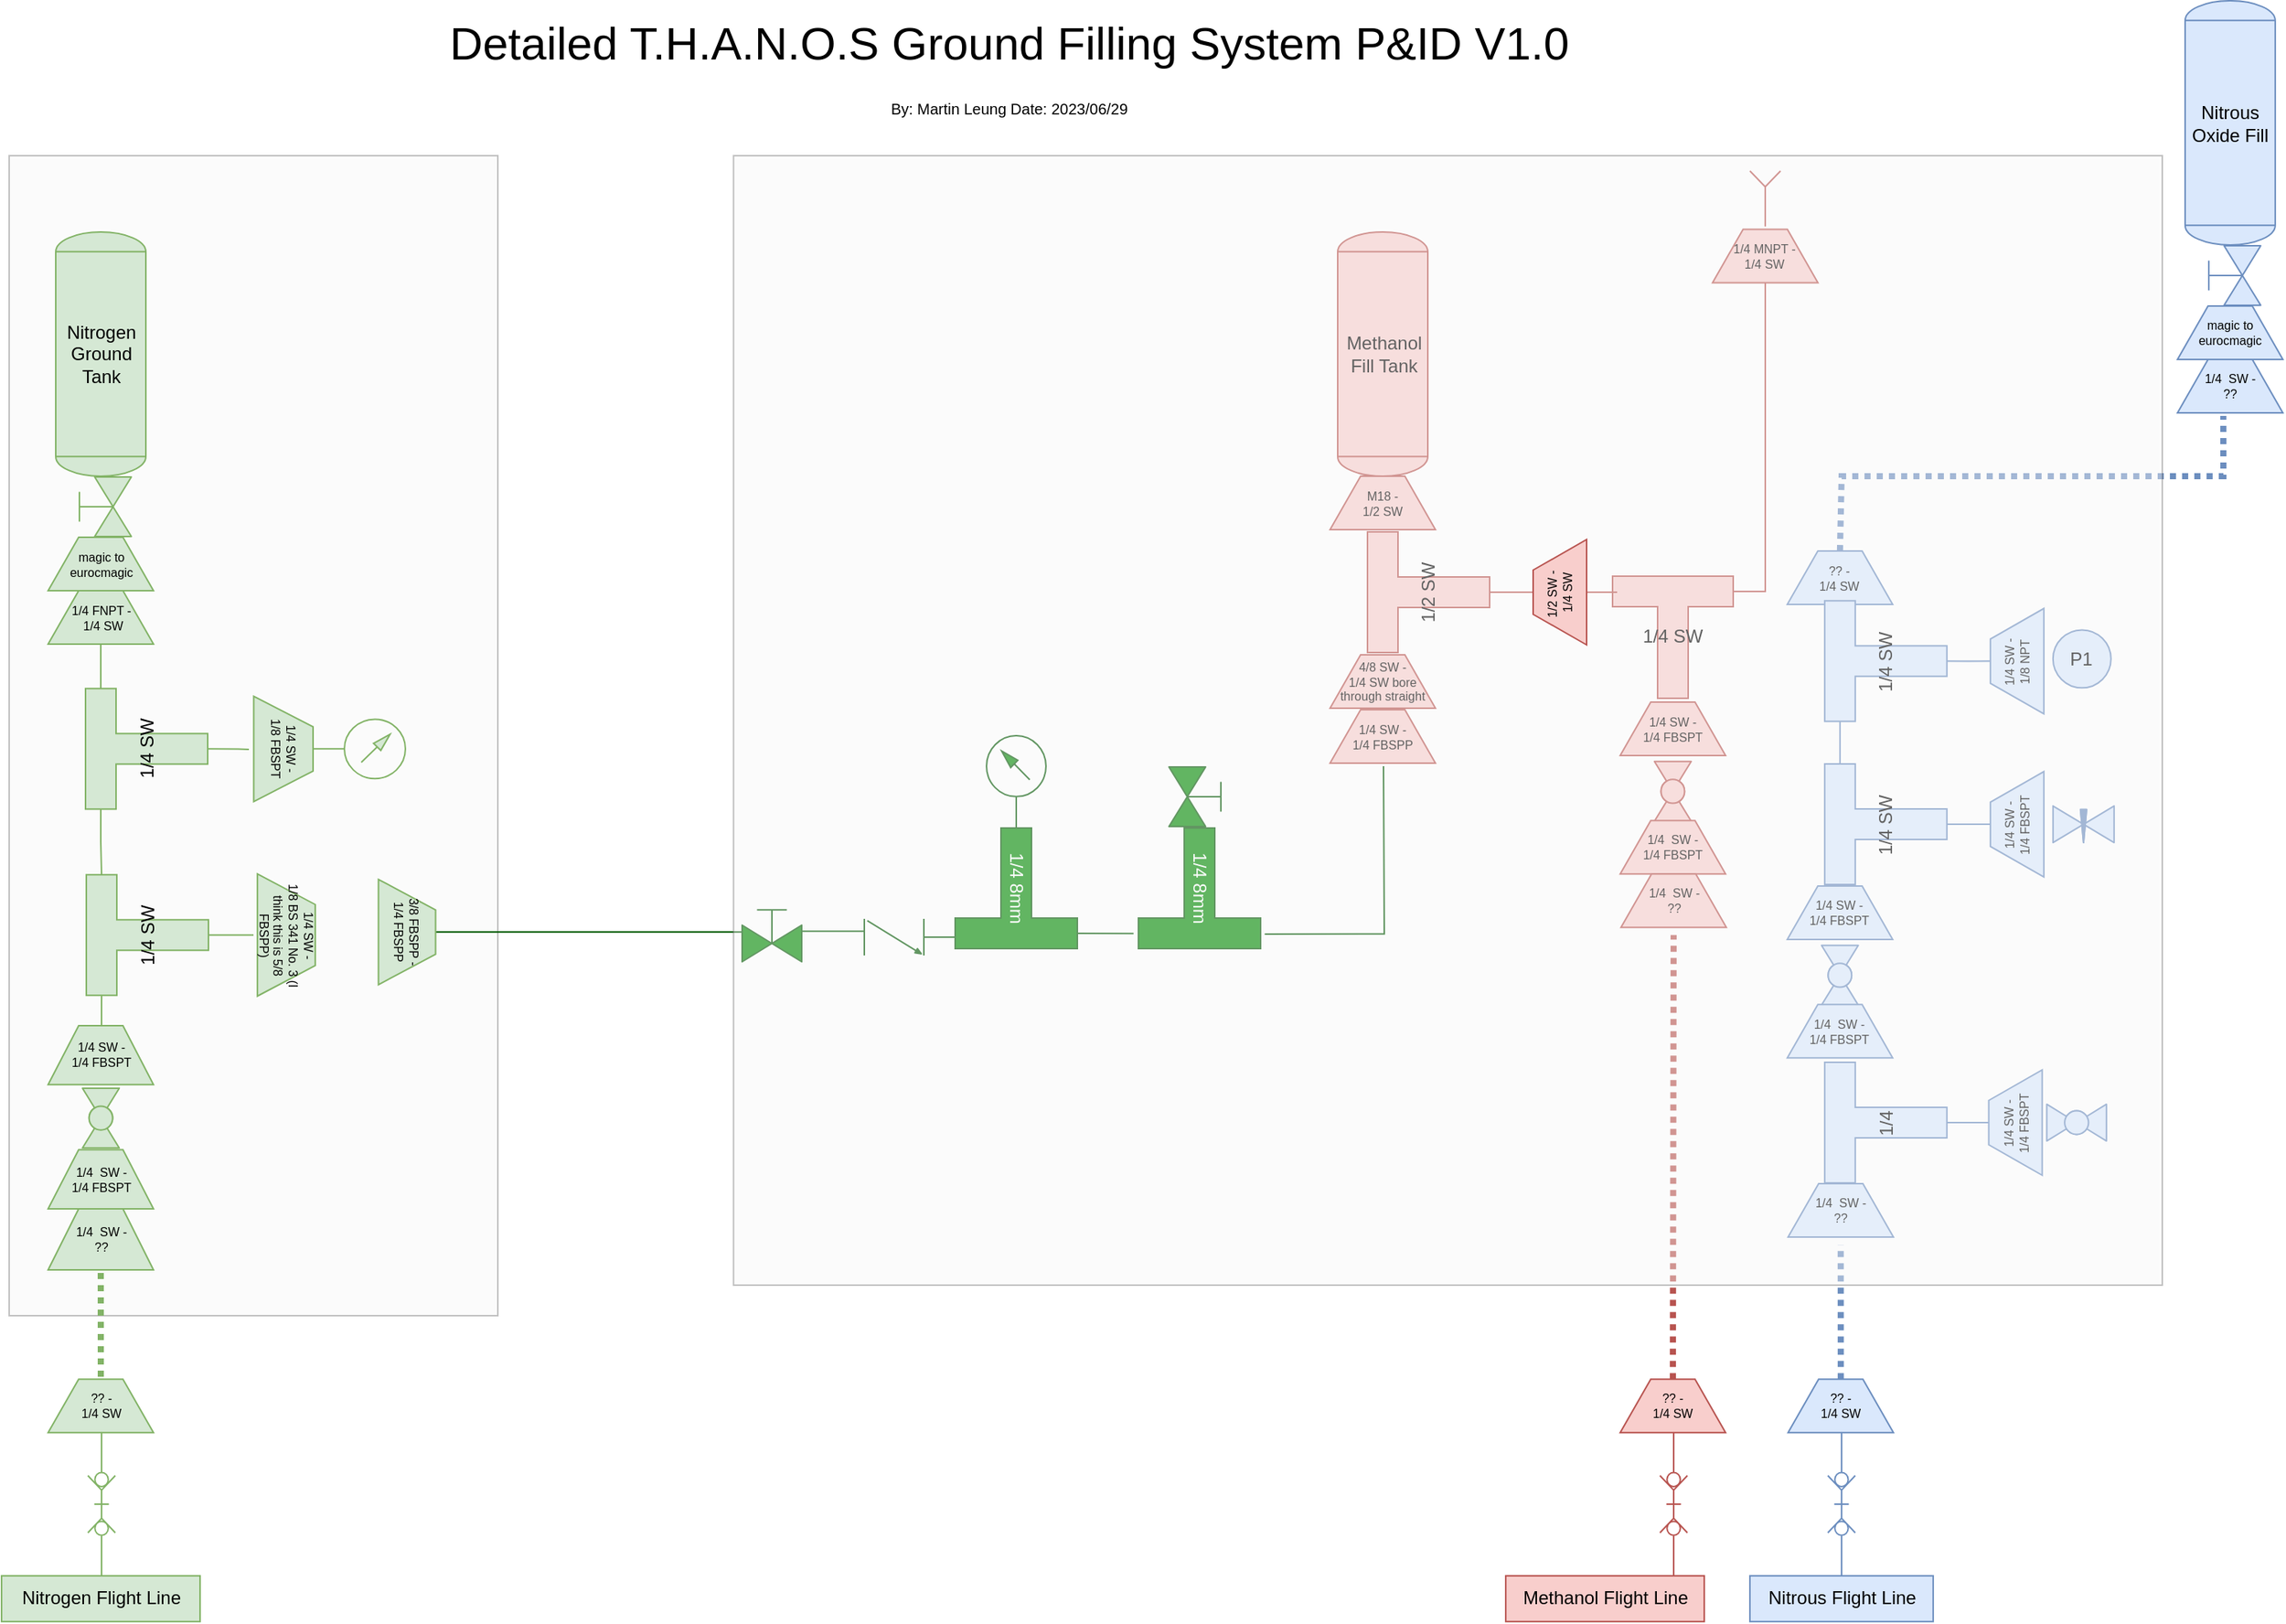 <mxfile version="21.5.0" type="github">
  <diagram name="Page-1" id="jnM4FIaVRioYchtktZdf">
    <mxGraphModel dx="1210" dy="1221" grid="1" gridSize="10" guides="1" tooltips="1" connect="1" arrows="1" fold="1" page="1" pageScale="1" pageWidth="850" pageHeight="1100" math="0" shadow="0">
      <root>
        <mxCell id="0" />
        <mxCell id="1" parent="0" />
        <mxCell id="Jmnt9u7fg5AIPMiEPAvG-105" value="" style="rounded=0;whiteSpace=wrap;html=1;fillColor=#f5f5f5;strokeColor=#666666;opacity=40;fontColor=#333333;" vertex="1" parent="1">
          <mxGeometry x="960.01" y="110" width="319.99" height="760" as="geometry" />
        </mxCell>
        <mxCell id="Jmnt9u7fg5AIPMiEPAvG-2" value="Methanol&lt;br&gt;Fill Tank" style="shape=mxgraph.pid.vessels.tank;html=1;pointerEvents=1;align=center;verticalLabelPosition=middle;verticalAlign=middle;dashed=0;labelPosition=center;fillColor=#f8cecc;strokeColor=#b85450;" vertex="1" parent="1">
          <mxGeometry x="1830" y="160" width="59" height="160" as="geometry" />
        </mxCell>
        <mxCell id="Jmnt9u7fg5AIPMiEPAvG-3" value="Nitrous&lt;br&gt;Oxide Fill" style="shape=mxgraph.pid.vessels.tank;html=1;pointerEvents=1;align=center;verticalLabelPosition=middle;verticalAlign=middle;dashed=0;labelPosition=center;fillColor=#dae8fc;strokeColor=#6c8ebf;" vertex="1" parent="1">
          <mxGeometry x="2384.94" y="8.5" width="59" height="160" as="geometry" />
        </mxCell>
        <mxCell id="Jmnt9u7fg5AIPMiEPAvG-4" value="Nitrogen&lt;br&gt;Ground&lt;br&gt;Tank" style="shape=mxgraph.pid.vessels.tank;html=1;pointerEvents=1;align=center;verticalLabelPosition=middle;verticalAlign=middle;dashed=0;labelPosition=center;fillColor=#d5e8d4;strokeColor=#82b366;" vertex="1" parent="1">
          <mxGeometry x="990.51" y="160" width="59" height="160" as="geometry" />
        </mxCell>
        <mxCell id="Jmnt9u7fg5AIPMiEPAvG-6" value="" style="verticalLabelPosition=bottom;align=center;html=1;verticalAlign=top;pointerEvents=1;dashed=0;shape=mxgraph.pid2valves.valve;valveType=gate;actuator=man;rotation=-90;fillColor=#d5e8d4;strokeColor=#82b366;" vertex="1" parent="1">
          <mxGeometry x="1000.51" y="320" width="39" height="40" as="geometry" />
        </mxCell>
        <mxCell id="Jmnt9u7fg5AIPMiEPAvG-7" value="" style="verticalLabelPosition=bottom;align=center;html=1;verticalAlign=top;pointerEvents=1;dashed=0;shape=mxgraph.pid2valves.valve;valveType=gate;actuator=man;rotation=-90;fillColor=#dae8fc;strokeColor=#6c8ebf;" vertex="1" parent="1">
          <mxGeometry x="2394.94" y="168.5" width="39" height="40" as="geometry" />
        </mxCell>
        <mxCell id="Jmnt9u7fg5AIPMiEPAvG-71" style="edgeStyle=orthogonalEdgeStyle;rounded=0;orthogonalLoop=1;jettySize=auto;html=1;entryX=0;entryY=0;entryDx=79.0;entryDy=10;entryPerimeter=0;fillColor=#d5e8d4;strokeColor=#82b366;endArrow=none;endFill=0;" edge="1" parent="1" source="Jmnt9u7fg5AIPMiEPAvG-8" target="Jmnt9u7fg5AIPMiEPAvG-9">
          <mxGeometry relative="1" as="geometry" />
        </mxCell>
        <mxCell id="Jmnt9u7fg5AIPMiEPAvG-8" value="1/4 FNPT -&lt;br style=&quot;font-size: 8px;&quot;&gt;&amp;nbsp;1/4 SW" style="shape=trapezoid;perimeter=trapezoidPerimeter;whiteSpace=wrap;html=1;fixedSize=1;fontSize=8;align=center;fillColor=#d5e8d4;strokeColor=#82b366;" vertex="1" parent="1">
          <mxGeometry x="985.51" y="395" width="69" height="35" as="geometry" />
        </mxCell>
        <mxCell id="Jmnt9u7fg5AIPMiEPAvG-72" style="edgeStyle=orthogonalEdgeStyle;rounded=0;orthogonalLoop=1;jettySize=auto;html=1;entryX=0.505;entryY=1.082;entryDx=0;entryDy=0;entryPerimeter=0;fillColor=#d5e8d4;strokeColor=#82b366;endArrow=none;endFill=0;" edge="1" parent="1" source="Jmnt9u7fg5AIPMiEPAvG-9" target="Jmnt9u7fg5AIPMiEPAvG-12">
          <mxGeometry relative="1" as="geometry" />
        </mxCell>
        <mxCell id="Jmnt9u7fg5AIPMiEPAvG-74" style="edgeStyle=orthogonalEdgeStyle;rounded=0;orthogonalLoop=1;jettySize=auto;html=1;entryX=0;entryY=0;entryDx=79.0;entryDy=10;entryPerimeter=0;exitX=0;exitY=0;exitDx=0;exitDy=10;exitPerimeter=0;fillColor=#d5e8d4;strokeColor=#82b366;endArrow=none;endFill=0;" edge="1" parent="1" source="Jmnt9u7fg5AIPMiEPAvG-9" target="Jmnt9u7fg5AIPMiEPAvG-10">
          <mxGeometry relative="1" as="geometry">
            <Array as="points" />
          </mxGeometry>
        </mxCell>
        <mxCell id="Jmnt9u7fg5AIPMiEPAvG-9" value="1/4 SW" style="shape=tee;whiteSpace=wrap;html=1;rotation=-90;labelPosition=center;verticalLabelPosition=middle;align=center;verticalAlign=middle;dx=20;dy=20;fillColor=#d5e8d4;strokeColor=#82b366;" vertex="1" parent="1">
          <mxGeometry x="1010.51" y="458.66" width="79" height="80" as="geometry" />
        </mxCell>
        <mxCell id="Jmnt9u7fg5AIPMiEPAvG-76" style="edgeStyle=orthogonalEdgeStyle;rounded=0;orthogonalLoop=1;jettySize=auto;html=1;fillColor=#d5e8d4;strokeColor=#82b366;endArrow=none;endFill=0;" edge="1" parent="1" source="Jmnt9u7fg5AIPMiEPAvG-10">
          <mxGeometry relative="1" as="geometry">
            <mxPoint x="1120" y="620.62" as="targetPoint" />
          </mxGeometry>
        </mxCell>
        <mxCell id="Jmnt9u7fg5AIPMiEPAvG-77" style="edgeStyle=orthogonalEdgeStyle;rounded=0;orthogonalLoop=1;jettySize=auto;html=1;entryX=0.5;entryY=0;entryDx=0;entryDy=0;exitX=0;exitY=0;exitDx=0;exitDy=10;exitPerimeter=0;fillColor=#d5e8d4;strokeColor=#82b366;endArrow=none;endFill=0;" edge="1" parent="1" source="Jmnt9u7fg5AIPMiEPAvG-10" target="Jmnt9u7fg5AIPMiEPAvG-15">
          <mxGeometry relative="1" as="geometry">
            <Array as="points">
              <mxPoint x="1021" y="680" />
            </Array>
          </mxGeometry>
        </mxCell>
        <mxCell id="Jmnt9u7fg5AIPMiEPAvG-10" value="1/4 SW" style="shape=tee;whiteSpace=wrap;html=1;rotation=-90;labelPosition=center;verticalLabelPosition=middle;align=center;verticalAlign=middle;fillColor=#d5e8d4;strokeColor=#82b366;" vertex="1" parent="1">
          <mxGeometry x="1011.02" y="580.62" width="79" height="80" as="geometry" />
        </mxCell>
        <mxCell id="Jmnt9u7fg5AIPMiEPAvG-11" value="" style="verticalLabelPosition=bottom;aspect=fixed;html=1;verticalAlign=top;fillColor=#d5e8d4;align=center;outlineConnect=0;shape=mxgraph.fluid_power.x11820;points=[[0.5,1,0]];rotation=90;strokeColor=#82b366;" vertex="1" parent="1">
          <mxGeometry x="1170" y="468.66" width="38.94" height="60" as="geometry" />
        </mxCell>
        <mxCell id="Jmnt9u7fg5AIPMiEPAvG-12" value="1/4 SW -&lt;br&gt;1/8 FBSPT" style="shape=trapezoid;perimeter=trapezoidPerimeter;whiteSpace=wrap;html=1;fixedSize=1;fontSize=8;align=center;rotation=90;fillColor=#d5e8d4;strokeColor=#82b366;" vertex="1" parent="1">
          <mxGeometry x="1105.09" y="479.24" width="69" height="38.84" as="geometry" />
        </mxCell>
        <mxCell id="Jmnt9u7fg5AIPMiEPAvG-13" value="1/4 SW -&lt;br&gt;1/8 BS 341 No. 3 (I think this is 5/8 FBSPP)" style="shape=trapezoid;perimeter=trapezoidPerimeter;whiteSpace=wrap;html=1;fixedSize=1;fontSize=8;align=center;rotation=90;fillColor=#d5e8d4;strokeColor=#82b366;" vertex="1" parent="1">
          <mxGeometry x="1101.51" y="601.68" width="80" height="37.87" as="geometry" />
        </mxCell>
        <mxCell id="Jmnt9u7fg5AIPMiEPAvG-14" value="" style="shape=image;verticalLabelPosition=bottom;labelBackgroundColor=default;verticalAlign=top;aspect=fixed;imageAspect=0;image=https://static.thenounproject.com/png/2260802-200.png;imageBackground=none;fillColor=#d5e8d4;strokeColor=#82b366;" vertex="1" parent="1">
          <mxGeometry x="1161.54" y="605.07" width="37.91" height="38.91" as="geometry" />
        </mxCell>
        <mxCell id="Jmnt9u7fg5AIPMiEPAvG-15" value="1/4 SW -&lt;br&gt;1/4 FBSPT" style="shape=trapezoid;perimeter=trapezoidPerimeter;whiteSpace=wrap;html=1;fixedSize=1;fontSize=8;align=center;rotation=0;fillColor=#d5e8d4;strokeColor=#82b366;" vertex="1" parent="1">
          <mxGeometry x="985.51" y="680" width="69" height="38.59" as="geometry" />
        </mxCell>
        <mxCell id="Jmnt9u7fg5AIPMiEPAvG-16" value="magic to eurocmagic" style="shape=trapezoid;perimeter=trapezoidPerimeter;whiteSpace=wrap;html=1;fixedSize=1;fontSize=8;align=center;fillColor=#d5e8d4;strokeColor=#82b366;" vertex="1" parent="1">
          <mxGeometry x="985.51" y="360" width="69" height="35" as="geometry" />
        </mxCell>
        <mxCell id="Jmnt9u7fg5AIPMiEPAvG-17" value="magic to eurocmagic" style="shape=trapezoid;perimeter=trapezoidPerimeter;whiteSpace=wrap;html=1;fixedSize=1;fontSize=8;align=center;fillColor=#dae8fc;strokeColor=#6c8ebf;" vertex="1" parent="1">
          <mxGeometry x="2379.94" y="208.5" width="69" height="35" as="geometry" />
        </mxCell>
        <mxCell id="Jmnt9u7fg5AIPMiEPAvG-18" value="" style="verticalLabelPosition=bottom;align=center;html=1;verticalAlign=top;pointerEvents=1;dashed=0;shape=mxgraph.pid2valves.valve;valveType=ball;rotation=-90;fillColor=#d5e8d4;strokeColor=#82b366;" vertex="1" parent="1">
          <mxGeometry x="1000.51" y="728.5" width="39.09" height="24.06" as="geometry" />
        </mxCell>
        <mxCell id="Jmnt9u7fg5AIPMiEPAvG-19" value="" style="verticalLabelPosition=bottom;aspect=fixed;html=1;verticalAlign=top;fillColor=#d5e8d4;align=center;outlineConnect=0;shape=mxgraph.fluid_power.x11740;points=[[0.5,0,0],[0.5,1,0]];strokeColor=#82b366;" vertex="1" parent="1">
          <mxGeometry x="1011.53" y="946.63" width="17.98" height="93.78" as="geometry" />
        </mxCell>
        <mxCell id="Jmnt9u7fg5AIPMiEPAvG-20" value="" style="endArrow=none;dashed=1;html=1;rounded=0;entryX=-0.132;entryY=0.461;entryDx=0;entryDy=0;entryPerimeter=0;strokeWidth=4;dashPattern=1 1;fillColor=#d5e8d4;strokeColor=#82b366;" edge="1" parent="1">
          <mxGeometry width="50" height="50" relative="1" as="geometry">
            <mxPoint x="1020" y="910" as="sourcePoint" />
            <mxPoint x="1019.977" y="839.997" as="targetPoint" />
          </mxGeometry>
        </mxCell>
        <mxCell id="Jmnt9u7fg5AIPMiEPAvG-21" value="1/4&amp;nbsp; SW -&lt;br&gt;1/4 FBSPT" style="shape=trapezoid;perimeter=trapezoidPerimeter;whiteSpace=wrap;html=1;fixedSize=1;fontSize=8;align=center;rotation=0;fillColor=#d5e8d4;strokeColor=#82b366;" vertex="1" parent="1">
          <mxGeometry x="985.51" y="761.22" width="69" height="38.78" as="geometry" />
        </mxCell>
        <mxCell id="Jmnt9u7fg5AIPMiEPAvG-22" value="1/4&amp;nbsp; SW -&lt;br&gt;??" style="shape=trapezoid;perimeter=trapezoidPerimeter;whiteSpace=wrap;html=1;fixedSize=1;fontSize=8;align=center;rotation=0;fillColor=#d5e8d4;strokeColor=#82b366;" vertex="1" parent="1">
          <mxGeometry x="985.51" y="800" width="69" height="40" as="geometry" />
        </mxCell>
        <mxCell id="Jmnt9u7fg5AIPMiEPAvG-23" value="?? -&lt;br&gt;1/4 SW" style="shape=trapezoid;perimeter=trapezoidPerimeter;whiteSpace=wrap;html=1;fixedSize=1;fontSize=8;align=center;rotation=0;fillColor=#d5e8d4;strokeColor=#82b366;" vertex="1" parent="1">
          <mxGeometry x="985.51" y="911.63" width="69" height="35" as="geometry" />
        </mxCell>
        <mxCell id="Jmnt9u7fg5AIPMiEPAvG-24" style="edgeStyle=orthogonalEdgeStyle;rounded=0;orthogonalLoop=1;jettySize=auto;html=1;entryX=0;entryY=0.338;entryDx=0;entryDy=0;entryPerimeter=0;fillColor=#008a00;strokeColor=#005700;endArrow=none;endFill=0;" edge="1" parent="1" source="Jmnt9u7fg5AIPMiEPAvG-25" target="Jmnt9u7fg5AIPMiEPAvG-26">
          <mxGeometry relative="1" as="geometry" />
        </mxCell>
        <mxCell id="Jmnt9u7fg5AIPMiEPAvG-25" value="" style="verticalLabelPosition=bottom;align=center;html=1;verticalAlign=top;pointerEvents=1;dashed=0;shape=mxgraph.pid2valves.valve;valveType=gate;actuator=man;rotation=0;fillColor=#008a00;strokeColor=#005700;fontColor=#ffffff;" vertex="1" parent="1">
          <mxGeometry x="1440" y="598.12" width="39" height="40" as="geometry" />
        </mxCell>
        <mxCell id="Jmnt9u7fg5AIPMiEPAvG-78" style="edgeStyle=orthogonalEdgeStyle;rounded=0;orthogonalLoop=1;jettySize=auto;html=1;entryX=0.994;entryY=0.096;entryDx=0;entryDy=0;entryPerimeter=0;fillColor=#008a00;strokeColor=#005700;endArrow=none;endFill=0;" edge="1" parent="1" source="Jmnt9u7fg5AIPMiEPAvG-26" target="Jmnt9u7fg5AIPMiEPAvG-31">
          <mxGeometry relative="1" as="geometry" />
        </mxCell>
        <mxCell id="Jmnt9u7fg5AIPMiEPAvG-26" value="" style="verticalLabelPosition=bottom;align=center;html=1;verticalAlign=top;pointerEvents=1;dashed=0;shape=mxgraph.pid2valves.valve;valveType=check;rotation=0;fillColor=#008a00;strokeColor=#005700;fontColor=#ffffff;" vertex="1" parent="1">
          <mxGeometry x="1520" y="610" width="39" height="24" as="geometry" />
        </mxCell>
        <mxCell id="Jmnt9u7fg5AIPMiEPAvG-27" value="" style="verticalLabelPosition=bottom;align=center;html=1;verticalAlign=top;pointerEvents=1;dashed=0;shape=mxgraph.pid2valves.valve;valveType=gate;actuator=man;rotation=90;fillColor=#008a00;strokeColor=#005700;fontColor=#ffffff;" vertex="1" parent="1">
          <mxGeometry x="1720" y="510" width="39" height="40" as="geometry" />
        </mxCell>
        <mxCell id="Jmnt9u7fg5AIPMiEPAvG-28" value="" style="verticalLabelPosition=bottom;aspect=fixed;html=1;verticalAlign=top;fillColor=#008a00;align=center;outlineConnect=0;shape=mxgraph.fluid_power.x11820;points=[[0.5,1,0]];rotation=0;strokeColor=#005700;fontColor=#ffffff;" vertex="1" parent="1">
          <mxGeometry x="1600.03" y="490.0" width="38.94" height="60" as="geometry" />
        </mxCell>
        <mxCell id="Jmnt9u7fg5AIPMiEPAvG-29" style="edgeStyle=orthogonalEdgeStyle;rounded=0;orthogonalLoop=1;jettySize=auto;html=1;entryX=0;entryY=0.513;entryDx=0;entryDy=0;entryPerimeter=0;fillColor=#008a00;strokeColor=#005700;endArrow=none;endFill=0;" edge="1" parent="1" source="Jmnt9u7fg5AIPMiEPAvG-30" target="Jmnt9u7fg5AIPMiEPAvG-25">
          <mxGeometry relative="1" as="geometry" />
        </mxCell>
        <mxCell id="Jmnt9u7fg5AIPMiEPAvG-30" value="3/8 FBSPP -&lt;br&gt;1/4 FBSPP" style="shape=trapezoid;perimeter=trapezoidPerimeter;whiteSpace=wrap;html=1;fixedSize=1;fontSize=8;align=center;rotation=90;fillColor=#d5e8d4;strokeColor=#82b366;" vertex="1" parent="1">
          <mxGeometry x="1186.04" y="599.94" width="69" height="37.44" as="geometry" />
        </mxCell>
        <mxCell id="Jmnt9u7fg5AIPMiEPAvG-79" style="edgeStyle=orthogonalEdgeStyle;rounded=0;orthogonalLoop=1;jettySize=auto;html=1;entryX=1.04;entryY=0.115;entryDx=0;entryDy=0;entryPerimeter=0;exitX=0;exitY=0;exitDx=0;exitDy=10;exitPerimeter=0;fillColor=#008a00;strokeColor=#005700;endArrow=none;endFill=0;" edge="1" parent="1" source="Jmnt9u7fg5AIPMiEPAvG-31" target="Jmnt9u7fg5AIPMiEPAvG-32">
          <mxGeometry relative="1" as="geometry">
            <mxPoint x="1690" y="620" as="targetPoint" />
          </mxGeometry>
        </mxCell>
        <mxCell id="Jmnt9u7fg5AIPMiEPAvG-31" value="1/4 8mm" style="shape=tee;whiteSpace=wrap;html=1;rotation=90;labelPosition=center;verticalLabelPosition=middle;align=center;verticalAlign=middle;direction=south;fillColor=#008a00;fontColor=#ffffff;strokeColor=#005700;" vertex="1" parent="1">
          <mxGeometry x="1580" y="550.06" width="79" height="80" as="geometry" />
        </mxCell>
        <mxCell id="Jmnt9u7fg5AIPMiEPAvG-81" style="edgeStyle=orthogonalEdgeStyle;rounded=0;orthogonalLoop=1;jettySize=auto;html=1;exitX=-0.034;exitY=0.121;exitDx=0;exitDy=0;exitPerimeter=0;fillColor=#008a00;strokeColor=#005700;endArrow=none;endFill=0;" edge="1" parent="1" source="Jmnt9u7fg5AIPMiEPAvG-32">
          <mxGeometry relative="1" as="geometry">
            <mxPoint x="1860" y="510" as="targetPoint" />
          </mxGeometry>
        </mxCell>
        <mxCell id="Jmnt9u7fg5AIPMiEPAvG-32" value="1/4 8mm" style="shape=tee;whiteSpace=wrap;html=1;rotation=90;labelPosition=center;verticalLabelPosition=middle;align=center;verticalAlign=middle;direction=south;fillColor=#008a00;fontColor=#ffffff;strokeColor=#005700;" vertex="1" parent="1">
          <mxGeometry x="1700" y="550" width="79" height="80" as="geometry" />
        </mxCell>
        <mxCell id="Jmnt9u7fg5AIPMiEPAvG-33" value="M18 -&lt;br&gt;1/2 SW" style="shape=trapezoid;perimeter=trapezoidPerimeter;whiteSpace=wrap;html=1;fixedSize=1;fontSize=8;align=center;fillColor=#f8cecc;strokeColor=#b85450;" vertex="1" parent="1">
          <mxGeometry x="1825" y="320" width="69" height="35" as="geometry" />
        </mxCell>
        <mxCell id="Jmnt9u7fg5AIPMiEPAvG-96" style="edgeStyle=orthogonalEdgeStyle;rounded=0;orthogonalLoop=1;jettySize=auto;html=1;entryX=0.5;entryY=0;entryDx=0;entryDy=0;fillColor=#f8cecc;strokeColor=#b85450;endArrow=none;endFill=0;" edge="1" parent="1" source="Jmnt9u7fg5AIPMiEPAvG-34" target="Jmnt9u7fg5AIPMiEPAvG-93">
          <mxGeometry relative="1" as="geometry" />
        </mxCell>
        <mxCell id="Jmnt9u7fg5AIPMiEPAvG-34" value="1/2 SW" style="shape=tee;whiteSpace=wrap;html=1;rotation=-90;labelPosition=center;verticalLabelPosition=middle;align=center;verticalAlign=middle;dx=20;dy=20;fillColor=#f8cecc;strokeColor=#b85450;" vertex="1" parent="1">
          <mxGeometry x="1850" y="356" width="79" height="80" as="geometry" />
        </mxCell>
        <mxCell id="Jmnt9u7fg5AIPMiEPAvG-35" value="4/8 SW -&lt;br&gt;1/4 SW bore through straight" style="shape=trapezoid;perimeter=trapezoidPerimeter;whiteSpace=wrap;html=1;fixedSize=1;fontSize=8;align=center;fillColor=#f8cecc;strokeColor=#b85450;" vertex="1" parent="1">
          <mxGeometry x="1825" y="437.03" width="69" height="35" as="geometry" />
        </mxCell>
        <mxCell id="Jmnt9u7fg5AIPMiEPAvG-36" value="1/4 SW" style="shape=tee;whiteSpace=wrap;html=1;rotation=0;labelPosition=center;verticalLabelPosition=middle;align=center;verticalAlign=middle;dx=20;dy=20;fillColor=#f8cecc;strokeColor=#b85450;" vertex="1" parent="1">
          <mxGeometry x="2010" y="385.47" width="79" height="80" as="geometry" />
        </mxCell>
        <mxCell id="Jmnt9u7fg5AIPMiEPAvG-37" value="1/4 SW -&lt;br&gt;1/4 FBSPP" style="shape=trapezoid;perimeter=trapezoidPerimeter;whiteSpace=wrap;html=1;fixedSize=1;fontSize=8;align=center;rotation=0;fillColor=#f8cecc;strokeColor=#b85450;" vertex="1" parent="1">
          <mxGeometry x="1825" y="473.03" width="69" height="35" as="geometry" />
        </mxCell>
        <mxCell id="Jmnt9u7fg5AIPMiEPAvG-38" value="" style="verticalLabelPosition=bottom;align=center;dashed=0;html=1;verticalAlign=top;shape=mxgraph.pid.fittings.funnel;fillColor=#f8cecc;strokeColor=#b85450;" vertex="1" parent="1">
          <mxGeometry x="2099.94" y="120" width="20.06" height="36.37" as="geometry" />
        </mxCell>
        <mxCell id="Jmnt9u7fg5AIPMiEPAvG-90" style="edgeStyle=orthogonalEdgeStyle;rounded=0;orthogonalLoop=1;jettySize=auto;html=1;entryX=0;entryY=0;entryDx=79;entryDy=10;entryPerimeter=0;fillColor=#f8cecc;strokeColor=#b85450;endArrow=none;endFill=0;" edge="1" parent="1" source="Jmnt9u7fg5AIPMiEPAvG-39" target="Jmnt9u7fg5AIPMiEPAvG-36">
          <mxGeometry relative="1" as="geometry">
            <Array as="points">
              <mxPoint x="2109.94" y="395" />
            </Array>
          </mxGeometry>
        </mxCell>
        <mxCell id="Jmnt9u7fg5AIPMiEPAvG-39" value="1/4 MNPT -&lt;br&gt;1/4 SW" style="shape=trapezoid;perimeter=trapezoidPerimeter;whiteSpace=wrap;html=1;fixedSize=1;fontSize=8;align=center;rotation=0;fillColor=#f8cecc;strokeColor=#b85450;" vertex="1" parent="1">
          <mxGeometry x="2075.47" y="158.19" width="69" height="35" as="geometry" />
        </mxCell>
        <mxCell id="Jmnt9u7fg5AIPMiEPAvG-40" value="1/4 SW -&lt;br&gt;1/4 FBSPT" style="shape=trapezoid;perimeter=trapezoidPerimeter;whiteSpace=wrap;html=1;fixedSize=1;fontSize=8;align=center;rotation=0;fillColor=#f8cecc;strokeColor=#b85450;" vertex="1" parent="1">
          <mxGeometry x="2015" y="468" width="69" height="35" as="geometry" />
        </mxCell>
        <mxCell id="Jmnt9u7fg5AIPMiEPAvG-41" value="" style="verticalLabelPosition=bottom;align=center;html=1;verticalAlign=top;pointerEvents=1;dashed=0;shape=mxgraph.pid2valves.valve;valveType=ball;rotation=-90;fillColor=#f8cecc;strokeColor=#b85450;" vertex="1" parent="1">
          <mxGeometry x="2029.91" y="514.41" width="39.09" height="24.06" as="geometry" />
        </mxCell>
        <mxCell id="Jmnt9u7fg5AIPMiEPAvG-42" value="1/4&amp;nbsp; SW -&lt;br&gt;1/4 FBSPT" style="shape=trapezoid;perimeter=trapezoidPerimeter;whiteSpace=wrap;html=1;fixedSize=1;fontSize=8;align=center;rotation=0;fillColor=#f8cecc;strokeColor=#b85450;" vertex="1" parent="1">
          <mxGeometry x="2015" y="545.63" width="69" height="35" as="geometry" />
        </mxCell>
        <mxCell id="Jmnt9u7fg5AIPMiEPAvG-43" value="" style="verticalLabelPosition=bottom;aspect=fixed;html=1;verticalAlign=top;fillColor=#f8cecc;align=center;outlineConnect=0;shape=mxgraph.fluid_power.x11740;points=[[0.5,0,0],[0.5,1,0]];strokeColor=#b85450;" vertex="1" parent="1">
          <mxGeometry x="2041.02" y="946.63" width="17.98" height="93.78" as="geometry" />
        </mxCell>
        <mxCell id="Jmnt9u7fg5AIPMiEPAvG-44" value="" style="endArrow=none;dashed=1;html=1;rounded=0;entryX=-0.132;entryY=0.461;entryDx=0;entryDy=0;entryPerimeter=0;strokeWidth=4;dashPattern=1 1;fillColor=#f8cecc;strokeColor=#b85450;exitX=0.5;exitY=0;exitDx=0;exitDy=0;" edge="1" parent="1" source="Jmnt9u7fg5AIPMiEPAvG-46">
          <mxGeometry width="50" height="50" relative="1" as="geometry">
            <mxPoint x="2050.51" y="680.63" as="sourcePoint" />
            <mxPoint x="2049.977" y="620.627" as="targetPoint" />
          </mxGeometry>
        </mxCell>
        <mxCell id="Jmnt9u7fg5AIPMiEPAvG-45" value="1/4&amp;nbsp; SW -&lt;br&gt;??" style="shape=trapezoid;perimeter=trapezoidPerimeter;whiteSpace=wrap;html=1;fixedSize=1;fontSize=8;align=center;rotation=0;fillColor=#f8cecc;strokeColor=#b85450;" vertex="1" parent="1">
          <mxGeometry x="2015.51" y="580.63" width="69" height="35" as="geometry" />
        </mxCell>
        <mxCell id="Jmnt9u7fg5AIPMiEPAvG-46" value="?? -&lt;br&gt;1/4 SW" style="shape=trapezoid;perimeter=trapezoidPerimeter;whiteSpace=wrap;html=1;fixedSize=1;fontSize=8;align=center;rotation=0;fillColor=#f8cecc;strokeColor=#b85450;" vertex="1" parent="1">
          <mxGeometry x="2015" y="911.63" width="69" height="35" as="geometry" />
        </mxCell>
        <mxCell id="Jmnt9u7fg5AIPMiEPAvG-48" value="1/4&amp;nbsp; SW -&lt;br&gt;??" style="shape=trapezoid;perimeter=trapezoidPerimeter;whiteSpace=wrap;html=1;fixedSize=1;fontSize=8;align=center;rotation=0;fillColor=#dae8fc;strokeColor=#6c8ebf;" vertex="1" parent="1">
          <mxGeometry x="2379.94" y="243.5" width="69" height="35" as="geometry" />
        </mxCell>
        <mxCell id="Jmnt9u7fg5AIPMiEPAvG-49" value="?? -&lt;br&gt;1/4 SW" style="shape=trapezoid;perimeter=trapezoidPerimeter;whiteSpace=wrap;html=1;fixedSize=1;fontSize=8;align=center;rotation=0;fillColor=#dae8fc;strokeColor=#6c8ebf;" vertex="1" parent="1">
          <mxGeometry x="2124.42" y="369.03" width="69" height="35" as="geometry" />
        </mxCell>
        <mxCell id="Jmnt9u7fg5AIPMiEPAvG-50" value="" style="endArrow=none;dashed=1;html=1;rounded=0;strokeWidth=4;dashPattern=1 1;fillColor=#dae8fc;strokeColor=#6c8ebf;exitX=0.5;exitY=0;exitDx=0;exitDy=0;" edge="1" parent="1" source="Jmnt9u7fg5AIPMiEPAvG-49">
          <mxGeometry width="50" height="50" relative="1" as="geometry">
            <mxPoint x="2269.88" y="369.03" as="sourcePoint" />
            <mxPoint x="2409.94" y="280.53" as="targetPoint" />
            <Array as="points">
              <mxPoint x="2160" y="320" />
              <mxPoint x="2410" y="320" />
            </Array>
          </mxGeometry>
        </mxCell>
        <mxCell id="Jmnt9u7fg5AIPMiEPAvG-52" value="1/4 SW -&lt;br&gt;1/4 FBSPT" style="shape=trapezoid;perimeter=trapezoidPerimeter;whiteSpace=wrap;html=1;fixedSize=1;fontSize=8;align=center;rotation=0;fillColor=#dae8fc;strokeColor=#6c8ebf;" vertex="1" parent="1">
          <mxGeometry x="2124.42" y="588.5" width="69" height="35" as="geometry" />
        </mxCell>
        <mxCell id="Jmnt9u7fg5AIPMiEPAvG-53" value="" style="verticalLabelPosition=bottom;align=center;html=1;verticalAlign=top;pointerEvents=1;dashed=0;shape=mxgraph.pid2valves.valve;valveType=ball;rotation=-90;fillColor=#dae8fc;strokeColor=#6c8ebf;" vertex="1" parent="1">
          <mxGeometry x="2139.33" y="634.91" width="39.09" height="24.06" as="geometry" />
        </mxCell>
        <mxCell id="Jmnt9u7fg5AIPMiEPAvG-54" value="1/4&amp;nbsp; SW -&lt;br&gt;1/4 FBSPT" style="shape=trapezoid;perimeter=trapezoidPerimeter;whiteSpace=wrap;html=1;fixedSize=1;fontSize=8;align=center;rotation=0;fillColor=#dae8fc;strokeColor=#6c8ebf;" vertex="1" parent="1">
          <mxGeometry x="2124.42" y="666.13" width="69" height="35" as="geometry" />
        </mxCell>
        <mxCell id="Jmnt9u7fg5AIPMiEPAvG-103" style="edgeStyle=orthogonalEdgeStyle;rounded=0;orthogonalLoop=1;jettySize=auto;html=1;entryX=0.5;entryY=0;entryDx=0;entryDy=0;endArrow=none;endFill=0;fillColor=#dae8fc;strokeColor=#6c8ebf;" edge="1" parent="1" source="Jmnt9u7fg5AIPMiEPAvG-55" target="Jmnt9u7fg5AIPMiEPAvG-56">
          <mxGeometry relative="1" as="geometry" />
        </mxCell>
        <mxCell id="Jmnt9u7fg5AIPMiEPAvG-55" value="1/4" style="shape=tee;whiteSpace=wrap;html=1;rotation=-90;labelPosition=center;verticalLabelPosition=middle;align=center;verticalAlign=middle;dx=20;dy=20;fillColor=#dae8fc;strokeColor=#6c8ebf;" vertex="1" parent="1">
          <mxGeometry x="2149.42" y="703.5" width="79" height="80" as="geometry" />
        </mxCell>
        <mxCell id="Jmnt9u7fg5AIPMiEPAvG-56" value="1/4 SW -&lt;br&gt;1/4 FBSPT" style="shape=trapezoid;perimeter=trapezoidPerimeter;whiteSpace=wrap;html=1;fixedSize=1;fontSize=8;align=center;rotation=-90;fillColor=#dae8fc;strokeColor=#6c8ebf;" vertex="1" parent="1">
          <mxGeometry x="2239.33" y="726.0" width="69" height="35" as="geometry" />
        </mxCell>
        <mxCell id="Jmnt9u7fg5AIPMiEPAvG-57" value="" style="verticalLabelPosition=bottom;align=center;html=1;verticalAlign=top;pointerEvents=1;dashed=0;shape=mxgraph.pid2valves.valve;valveType=ball;rotation=-180;fillColor=#dae8fc;strokeColor=#6c8ebf;" vertex="1" parent="1">
          <mxGeometry x="2294.33" y="731.47" width="39.09" height="24.06" as="geometry" />
        </mxCell>
        <mxCell id="Jmnt9u7fg5AIPMiEPAvG-59" value="Detailed T.H.A.N.O.S Ground Filling System P&amp;amp;ID V1.0&lt;br style=&quot;font-size: 12px;&quot;&gt;&lt;font size=&quot;1&quot;&gt;By: Martin Leung Date: 2023/06/29&lt;br&gt;&lt;/font&gt;" style="text;html=1;strokeColor=none;fillColor=none;align=center;verticalAlign=middle;whiteSpace=wrap;rounded=0;fontSize=30;" vertex="1" parent="1">
          <mxGeometry x="1120" y="8.5" width="990" height="90" as="geometry" />
        </mxCell>
        <mxCell id="Jmnt9u7fg5AIPMiEPAvG-91" style="edgeStyle=orthogonalEdgeStyle;rounded=0;orthogonalLoop=1;jettySize=auto;html=1;entryX=0;entryY=0;entryDx=79;entryDy=10;entryPerimeter=0;exitX=0;exitY=0;exitDx=0;exitDy=10;exitPerimeter=0;fillColor=#dae8fc;strokeColor=#6c8ebf;endArrow=none;endFill=0;" edge="1" parent="1" source="Jmnt9u7fg5AIPMiEPAvG-62" target="Jmnt9u7fg5AIPMiEPAvG-63">
          <mxGeometry relative="1" as="geometry" />
        </mxCell>
        <mxCell id="Jmnt9u7fg5AIPMiEPAvG-100" style="edgeStyle=orthogonalEdgeStyle;rounded=0;orthogonalLoop=1;jettySize=auto;html=1;entryX=0.5;entryY=0;entryDx=0;entryDy=0;fillColor=#dae8fc;strokeColor=#6c8ebf;endArrow=none;endFill=0;" edge="1" parent="1" source="Jmnt9u7fg5AIPMiEPAvG-62" target="Jmnt9u7fg5AIPMiEPAvG-66">
          <mxGeometry relative="1" as="geometry" />
        </mxCell>
        <mxCell id="Jmnt9u7fg5AIPMiEPAvG-62" value="1/4 SW" style="shape=tee;whiteSpace=wrap;html=1;rotation=-90;labelPosition=center;verticalLabelPosition=middle;align=center;verticalAlign=middle;dx=20;dy=20;fillColor=#dae8fc;strokeColor=#6c8ebf;" vertex="1" parent="1">
          <mxGeometry x="2149.42" y="401.16" width="79" height="80" as="geometry" />
        </mxCell>
        <mxCell id="Jmnt9u7fg5AIPMiEPAvG-101" style="edgeStyle=orthogonalEdgeStyle;rounded=0;orthogonalLoop=1;jettySize=auto;html=1;entryX=0.5;entryY=0;entryDx=0;entryDy=0;fillColor=#dae8fc;strokeColor=#6c8ebf;endArrow=none;endFill=0;" edge="1" parent="1" source="Jmnt9u7fg5AIPMiEPAvG-63" target="Jmnt9u7fg5AIPMiEPAvG-67">
          <mxGeometry relative="1" as="geometry" />
        </mxCell>
        <mxCell id="Jmnt9u7fg5AIPMiEPAvG-63" value="1/4 SW" style="shape=tee;whiteSpace=wrap;html=1;rotation=-90;labelPosition=center;verticalLabelPosition=middle;align=center;verticalAlign=middle;fillColor=#dae8fc;strokeColor=#6c8ebf;" vertex="1" parent="1">
          <mxGeometry x="2149.42" y="508.03" width="79" height="80" as="geometry" />
        </mxCell>
        <mxCell id="Jmnt9u7fg5AIPMiEPAvG-64" value="P1" style="ellipse;whiteSpace=wrap;html=1;aspect=fixed;fillColor=#dae8fc;strokeColor=#6c8ebf;" vertex="1" parent="1">
          <mxGeometry x="2298.42" y="420.69" width="37.97" height="37.97" as="geometry" />
        </mxCell>
        <mxCell id="Jmnt9u7fg5AIPMiEPAvG-66" value="1/4 SW -&lt;br&gt;1/8 NPT" style="shape=trapezoid;perimeter=trapezoidPerimeter;whiteSpace=wrap;html=1;fixedSize=1;fontSize=8;align=center;rotation=-90;fillColor=#dae8fc;strokeColor=#6c8ebf;" vertex="1" parent="1">
          <mxGeometry x="2240.42" y="423.66" width="69" height="35" as="geometry" />
        </mxCell>
        <mxCell id="Jmnt9u7fg5AIPMiEPAvG-67" value="1/4 SW -&lt;br&gt;1/4 FBSPT" style="shape=trapezoid;perimeter=trapezoidPerimeter;whiteSpace=wrap;html=1;fixedSize=1;fontSize=8;align=center;rotation=-90;fillColor=#dae8fc;strokeColor=#6c8ebf;" vertex="1" parent="1">
          <mxGeometry x="2240.42" y="530.53" width="69" height="35" as="geometry" />
        </mxCell>
        <mxCell id="Jmnt9u7fg5AIPMiEPAvG-68" value="" style="verticalLabelPosition=bottom;align=center;html=1;verticalAlign=top;pointerEvents=1;dashed=0;shape=mxgraph.pid2valves.valve;valveType=needle;rotation=0;fillColor=#dae8fc;strokeColor=#6c8ebf;" vertex="1" parent="1">
          <mxGeometry x="2298.42" y="536.03" width="40" height="24" as="geometry" />
        </mxCell>
        <mxCell id="Jmnt9u7fg5AIPMiEPAvG-83" value="" style="verticalLabelPosition=bottom;aspect=fixed;html=1;verticalAlign=top;fillColor=#dae8fc;align=center;outlineConnect=0;shape=mxgraph.fluid_power.x11740;points=[[0.5,0,0],[0.5,1,0]];strokeColor=#6c8ebf;" vertex="1" parent="1">
          <mxGeometry x="2150.95" y="946.63" width="17.98" height="93.78" as="geometry" />
        </mxCell>
        <mxCell id="Jmnt9u7fg5AIPMiEPAvG-84" value="" style="endArrow=none;dashed=1;html=1;rounded=0;entryX=-0.132;entryY=0.461;entryDx=0;entryDy=0;entryPerimeter=0;strokeWidth=4;dashPattern=1 1;fillColor=#dae8fc;strokeColor=#6c8ebf;exitX=0.5;exitY=0;exitDx=0;exitDy=0;" edge="1" parent="1" source="Jmnt9u7fg5AIPMiEPAvG-86">
          <mxGeometry width="50" height="50" relative="1" as="geometry">
            <mxPoint x="2159.93" y="883.5" as="sourcePoint" />
            <mxPoint x="2159.397" y="823.497" as="targetPoint" />
          </mxGeometry>
        </mxCell>
        <mxCell id="Jmnt9u7fg5AIPMiEPAvG-85" value="1/4&amp;nbsp; SW -&lt;br&gt;??" style="shape=trapezoid;perimeter=trapezoidPerimeter;whiteSpace=wrap;html=1;fixedSize=1;fontSize=8;align=center;rotation=0;fillColor=#dae8fc;strokeColor=#6c8ebf;" vertex="1" parent="1">
          <mxGeometry x="2124.93" y="783.5" width="69" height="35" as="geometry" />
        </mxCell>
        <mxCell id="Jmnt9u7fg5AIPMiEPAvG-86" value="?? -&lt;br&gt;1/4 SW" style="shape=trapezoid;perimeter=trapezoidPerimeter;whiteSpace=wrap;html=1;fixedSize=1;fontSize=8;align=center;rotation=0;fillColor=#dae8fc;strokeColor=#6c8ebf;" vertex="1" parent="1">
          <mxGeometry x="2124.93" y="911.63" width="69" height="35" as="geometry" />
        </mxCell>
        <mxCell id="Jmnt9u7fg5AIPMiEPAvG-87" value="Nitrogen Flight Line" style="text;html=1;align=center;verticalAlign=middle;resizable=0;points=[];autosize=1;strokeColor=#82b366;fillColor=#d5e8d4;" vertex="1" parent="1">
          <mxGeometry x="955.03" y="1040.41" width="130" height="30" as="geometry" />
        </mxCell>
        <mxCell id="Jmnt9u7fg5AIPMiEPAvG-88" value="Methanol Flight Line" style="text;html=1;align=center;verticalAlign=middle;resizable=0;points=[];autosize=1;strokeColor=#b85450;fillColor=#f8cecc;" vertex="1" parent="1">
          <mxGeometry x="1940.06" y="1040.41" width="130" height="30" as="geometry" />
        </mxCell>
        <mxCell id="Jmnt9u7fg5AIPMiEPAvG-89" value="Nitrous Flight Line" style="text;html=1;align=center;verticalAlign=middle;resizable=0;points=[];autosize=1;strokeColor=#6c8ebf;fillColor=#dae8fc;" vertex="1" parent="1">
          <mxGeometry x="2099.94" y="1040.41" width="120" height="30" as="geometry" />
        </mxCell>
        <mxCell id="Jmnt9u7fg5AIPMiEPAvG-98" style="edgeStyle=orthogonalEdgeStyle;rounded=0;orthogonalLoop=1;jettySize=auto;html=1;entryX=0.011;entryY=0.132;entryDx=0;entryDy=0;entryPerimeter=0;fillColor=#f8cecc;strokeColor=#b85450;endArrow=none;endFill=0;" edge="1" parent="1" source="Jmnt9u7fg5AIPMiEPAvG-93" target="Jmnt9u7fg5AIPMiEPAvG-36">
          <mxGeometry relative="1" as="geometry" />
        </mxCell>
        <mxCell id="Jmnt9u7fg5AIPMiEPAvG-106" value="" style="rounded=0;whiteSpace=wrap;html=1;fillColor=#f5f5f5;strokeColor=#666666;opacity=40;fontColor=#333333;" vertex="1" parent="1">
          <mxGeometry x="1434.34" y="110" width="935.66" height="740" as="geometry" />
        </mxCell>
        <mxCell id="Jmnt9u7fg5AIPMiEPAvG-93" value="1/2 SW -&amp;nbsp;&lt;br&gt;1/4 SW" style="shape=trapezoid;perimeter=trapezoidPerimeter;whiteSpace=wrap;html=1;fixedSize=1;fontSize=8;align=center;fillColor=#f8cecc;strokeColor=#b85450;rotation=-90;" vertex="1" parent="1">
          <mxGeometry x="1941" y="378.5" width="69" height="35" as="geometry" />
        </mxCell>
      </root>
    </mxGraphModel>
  </diagram>
</mxfile>

